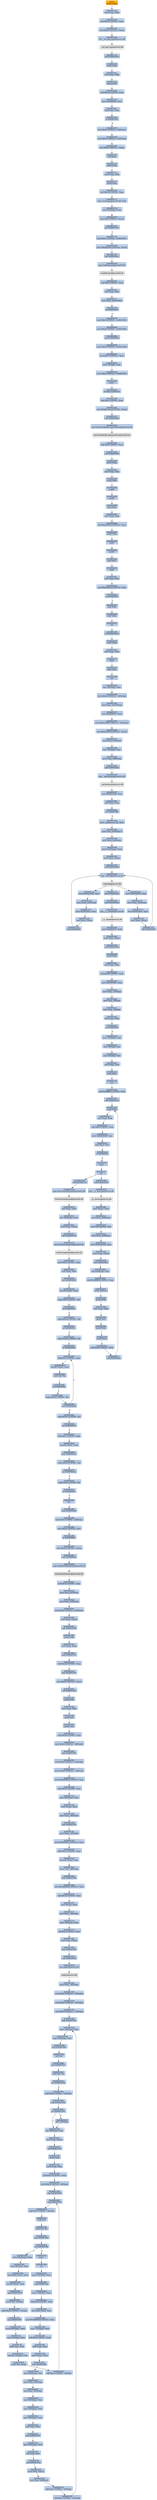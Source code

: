 digraph G {
node[shape=rectangle,style=filled,fillcolor=lightsteelblue,color=lightsteelblue]
bgcolor="transparent"
a0x00401140pushl_ebp[label="start\npushl %ebp",color="lightgrey",fillcolor="orange"];
a0x00401141movl_esp_ebp[label="0x00401141\nmovl %esp, %ebp"];
a0x00401143subl_0x18UINT8_esp[label="0x00401143\nsubl $0x18<UINT8>, %esp"];
a0x00401146movl_0x2UINT32_esp_[label="0x00401146\nmovl $0x2<UINT32>, (%esp)"];
a0x0040114dcall___set_app_type_msvcrt_dll[label="0x0040114d\ncall __set_app_type@msvcrt.dll"];
a__set_app_type_msvcrt_dll[label="__set_app_type@msvcrt.dll",color="lightgrey",fillcolor="lightgrey"];
a0x00401153call_0x00401020[label="0x00401153\ncall 0x00401020"];
a0x00401020pushl_ebp[label="0x00401020\npushl %ebp"];
a0x00401021movl_esp_ebp[label="0x00401021\nmovl %esp, %ebp"];
a0x00401023pushl_ebx[label="0x00401023\npushl %ebx"];
a0x00401024subl_0x34UINT8_esp[label="0x00401024\nsubl $0x34<UINT8>, %esp"];
a0x00401027movl_0x0040f2f0_eax[label="0x00401027\nmovl 0x0040f2f0, %eax"];
a0x0040102ctestl_eax_eax[label="0x0040102c\ntestl %eax, %eax"];
a0x0040102eje_0x0040104c[label="0x0040102e\nje 0x0040104c"];
a0x00401030movl_0x0UINT32_0x8esp_[label="0x00401030\nmovl $0x0<UINT32>, 0x8(%esp)"];
a0x00401038movl_0x2UINT32_0x4esp_[label="0x00401038\nmovl $0x2<UINT32>, 0x4(%esp)"];
a0x00401040movl_0x0UINT32_esp_[label="0x00401040\nmovl $0x0<UINT32>, (%esp)"];
a0x00401047call_eax[label="0x00401047\ncall %eax"];
a0x00402710pushl_ebp[label="0x00402710\npushl %ebp"];
a0x00402711movl_esp_ebp[label="0x00402711\nmovl %esp, %ebp"];
a0x00402713pushl_ebx[label="0x00402713\npushl %ebx"];
a0x00402714subl_0x14UINT8_esp[label="0x00402714\nsubl $0x14<UINT8>, %esp"];
a0x00402717movl__winmajor_msvcrt_dll_edx[label="0x00402717\nmovl _winmajor@msvcrt.dll, %edx"];
a0x0040271dmovl_0xcebp__eax[label="0x0040271d\nmovl 0xc(%ebp), %eax"];
a0x00402720cmpl_0x3UINT8_edx_[label="0x00402720\ncmpl $0x3<UINT8>, (%edx)"];
a0x00402723jbe_0x00402756[label="0x00402723\njbe 0x00402756"];
a0x00402756movl_0x1UINT32_0x0041007c[label="0x00402756\nmovl $0x1<UINT32>, 0x0041007c"];
a0x00402760movl_0x40f2b4UINT32_esp_[label="0x00402760\nmovl $0x40f2b4<UINT32>, (%esp)"];
a0x00402767call_0x004030c8[label="0x00402767\ncall 0x004030c8"];
a0x004030c8jmp_LoadLibraryA_kernel32_dll[label="0x004030c8\njmp LoadLibraryA@kernel32.dll"];
LoadLibraryA_kernel32_dll[label="LoadLibraryA@kernel32.dll",color="lightgrey",fillcolor="lightgrey"];
a0x0040276csubl_0x4UINT8_esp[label="0x0040276c\nsubl $0x4<UINT8>, %esp"];
a0x0040276ftestl_eax_eax[label="0x0040276f\ntestl %eax, %eax"];
a0x00402771movl_eax_0x00410020[label="0x00402771\nmovl %eax, 0x00410020"];
a0x00402776je_0x00402876[label="0x00402776\nje 0x00402876"];
a0x00402876movl_0x0UINT32_0x0041005c[label="0x00402876\nmovl $0x0<UINT32>, 0x0041005c"];
a0x00402880movl_0x0UINT32_0x0041006c[label="0x00402880\nmovl $0x0<UINT32>, 0x0041006c"];
a0x0040288ajmp_0x00402826[label="0x0040288a\njmp 0x00402826"];
a0x00402826movl_0x0UINT32_0x00410020[label="0x00402826\nmovl $0x0<UINT32>, 0x00410020"];
a0x00402830movl_0x1UINT32_eax[label="0x00402830\nmovl $0x1<UINT32>, %eax"];
a0x00402835movl__4ebp__ebx[label="0x00402835\nmovl -4(%ebp), %ebx"];
a0x00402838movl_0x0UINT32_0x00410034[label="0x00402838\nmovl $0x0<UINT32>, 0x00410034"];
a0x00402842leave_[label="0x00402842\nleave "];
a0x00402843ret_0xcUINT16[label="0x00402843\nret $0xc<UINT16>"];
a0x00401049subl_0xcUINT8_esp[label="0x00401049\nsubl $0xc<UINT8>, %esp"];
a0x0040104cmovl_0x401180UINT32_esp_[label="0x0040104c\nmovl $0x401180<UINT32>, (%esp)"];
a0x00401053call_0x004030a0[label="0x00401053\ncall 0x004030a0"];
a0x004030a0jmp_SetUnhandledExceptionFilter_kernel32_dll[label="0x004030a0\njmp SetUnhandledExceptionFilter@kernel32.dll"];
SetUnhandledExceptionFilter_kernel32_dll[label="SetUnhandledExceptionFilter@kernel32.dll",color="lightgrey",fillcolor="lightgrey"];
a0x00401058subl_0x4UINT8_esp[label="0x00401058\nsubl $0x4<UINT8>, %esp"];
a0x0040105bcall_0x00402890[label="0x0040105b\ncall 0x00402890"];
a0x00402890pushl_ebp[label="0x00402890\npushl %ebp"];
a0x00402891movl_esp_ebp[label="0x00402891\nmovl %esp, %ebp"];
a0x00402893pushl_ebx[label="0x00402893\npushl %ebx"];
a0x00402894pushfl_[label="0x00402894\npushfl "];
a0x00402895pushfl_[label="0x00402895\npushfl "];
a0x00402896popl_eax[label="0x00402896\npopl %eax"];
a0x00402897movl_eax_edx[label="0x00402897\nmovl %eax, %edx"];
a0x00402899xorl_0x200000UINT32_eax[label="0x00402899\nxorl $0x200000<UINT32>, %eax"];
a0x0040289epushl_eax[label="0x0040289e\npushl %eax"];
a0x0040289fpopfl_[label="0x0040289f\npopfl "];
a0x004028a0pushfl_[label="0x004028a0\npushfl "];
a0x004028a1popl_eax[label="0x004028a1\npopl %eax"];
a0x004028a2popfl_[label="0x004028a2\npopfl "];
a0x004028a3xorl_edx_eax[label="0x004028a3\nxorl %edx, %eax"];
a0x004028a5testl_0x200000UINT32_eax[label="0x004028a5\ntestl $0x200000<UINT32>, %eax"];
a0x004028aaje_0x00402953[label="0x004028aa\nje 0x00402953"];
a0x00402953popl_ebx[label="0x00402953\npopl %ebx"];
a0x00402954popl_ebp[label="0x00402954\npopl %ebp"];
a0x00402955ret[label="0x00402955\nret"];
a0x00401060call_0x00402e00[label="0x00401060\ncall 0x00402e00"];
a0x00402e00pushl_ebp[label="0x00402e00\npushl %ebp"];
a0x00402e01movl_esp_ebp[label="0x00402e01\nmovl %esp, %ebp"];
a0x00402e03fninit_[label="0x00402e03\nfninit "];
a0x00402e05popl_ebp[label="0x00402e05\npopl %ebp"];
a0x00402e06ret[label="0x00402e06\nret"];
a0x00401065leal__16ebp__eax[label="0x00401065\nleal -16(%ebp), %eax"];
a0x00401068movl_0x0UINT32__16ebp_[label="0x00401068\nmovl $0x0<UINT32>, -16(%ebp)"];
a0x0040106fmovl_eax_0x10esp_[label="0x0040106f\nmovl %eax, 0x10(%esp)"];
a0x00401073movl_0x0040f270_eax[label="0x00401073\nmovl 0x0040f270, %eax"];
a0x00401078movl_0x410004UINT32_0x4esp_[label="0x00401078\nmovl $0x410004<UINT32>, 0x4(%esp)"];
a0x00401080movl_0x410000UINT32_esp_[label="0x00401080\nmovl $0x410000<UINT32>, (%esp)"];
a0x00401087movl_eax_0xcesp_[label="0x00401087\nmovl %eax, 0xc(%esp)"];
a0x0040108bleal__12ebp__eax[label="0x0040108b\nleal -12(%ebp), %eax"];
a0x0040108emovl_eax_0x8esp_[label="0x0040108e\nmovl %eax, 0x8(%esp)"];
a0x00401092call_0x00403020[label="0x00401092\ncall 0x00403020"];
a0x00403020jmp___getmainargs_msvcrt_dll[label="0x00403020\njmp __getmainargs@msvcrt.dll"];
a__getmainargs_msvcrt_dll[label="__getmainargs@msvcrt.dll",color="lightgrey",fillcolor="lightgrey"];
a0x00401097movl_0x00410024_eax[label="0x00401097\nmovl 0x00410024, %eax"];
a0x0040109ctestl_eax_eax[label="0x0040109c\ntestl %eax, %eax"];
a0x0040109ejne_0x004010f0[label="0x0040109e\njne 0x004010f0"];
a0x004010f0movl__iob_msvcrt_dll_ebx[label="0x004010f0\nmovl _iob@msvcrt.dll, %ebx"];
a0x004010f6movl_eax_0x0040f274[label="0x004010f6\nmovl %eax, 0x0040f274"];
a0x004010fbmovl_eax_0x4esp_[label="0x004010fb\nmovl %eax, 0x4(%esp)"];
a0x004010ffmovl_0x10ebx__eax[label="0x004010ff\nmovl 0x10(%ebx), %eax"];
a0x00401102movl_eax_esp_[label="0x00401102\nmovl %eax, (%esp)"];
a0x00401105call_0x00403040[label="0x00401105\ncall 0x00403040"];
a0x00403040jmp__setmode_msvcrt_dll[label="0x00403040\njmp _setmode@msvcrt.dll"];
a_setmode_msvcrt_dll[label="_setmode@msvcrt.dll",color="lightgrey",fillcolor="lightgrey"];
a0x0040110amovl_0x00410024_eax[label="0x0040110a\nmovl 0x00410024, %eax"];
a0x0040110fmovl_eax_0x4esp_[label="0x0040110f\nmovl %eax, 0x4(%esp)"];
a0x00401113movl_0x30ebx__eax[label="0x00401113\nmovl 0x30(%ebx), %eax"];
a0x00401116movl_eax_esp_[label="0x00401116\nmovl %eax, (%esp)"];
a0x00401119call_0x00403040[label="0x00401119\ncall 0x00403040"];
a0x0040111emovl_0x00410024_eax[label="0x0040111e\nmovl 0x00410024, %eax"];
a0x00401123movl_eax_0x4esp_[label="0x00401123\nmovl %eax, 0x4(%esp)"];
a0x00401127movl_0x50ebx__eax[label="0x00401127\nmovl 0x50(%ebx), %eax"];
a0x0040112amovl_eax_esp_[label="0x0040112a\nmovl %eax, (%esp)"];
a0x0040112dcall_0x00403040[label="0x0040112d\ncall 0x00403040"];
a0x00401132jmp_0x004010a0[label="0x00401132\njmp 0x004010a0"];
a0x004010a0call_0x00403028[label="0x004010a0\ncall 0x00403028"];
a0x00403028jmp___p__fmode_msvcrt_dll[label="0x00403028\njmp __p__fmode@msvcrt.dll"];
a__p__fmode_msvcrt_dll[label="__p__fmode@msvcrt.dll",color="lightgrey",fillcolor="lightgrey"];
a0x004010a5movl_0x0040f274_edx[label="0x004010a5\nmovl 0x0040f274, %edx"];
a0x004010abmovl_edx_eax_[label="0x004010ab\nmovl %edx, (%eax)"];
a0x004010adcall_0x00402ab0[label="0x004010ad\ncall 0x00402ab0"];
a0x00402ab0pushl_ebp[label="0x00402ab0\npushl %ebp"];
a0x00402ab1movl_esp_ebp[label="0x00402ab1\nmovl %esp, %ebp"];
a0x00402ab3subl_0x38UINT8_esp[label="0x00402ab3\nsubl $0x38<UINT8>, %esp"];
a0x00402ab6movl_0x0041002c_eax[label="0x00402ab6\nmovl 0x0041002c, %eax"];
a0x00402abbmovl_ebx__12ebp_[label="0x00402abb\nmovl %ebx, -12(%ebp)"];
a0x00402abemovl_esi__8ebp_[label="0x00402abe\nmovl %esi, -8(%ebp)"];
a0x00402ac1movl_edi__4ebp_[label="0x00402ac1\nmovl %edi, -4(%ebp)"];
a0x00402ac4testl_eax_eax[label="0x00402ac4\ntestl %eax, %eax"];
a0x00402ac6je_0x00402ad5[label="0x00402ac6\nje 0x00402ad5"];
a0x00402ac8movl__12ebp__ebx[label="0x00402ac8\nmovl -12(%ebp), %ebx"];
a0x00402acbmovl__8ebp__esi[label="0x00402acb\nmovl -8(%ebp), %esi"];
a0x00402acemovl__4ebp__edi[label="0x00402ace\nmovl -4(%ebp), %edi"];
a0x00402ad1movl_ebp_esp[label="0x00402ad1\nmovl %ebp, %esp"];
a0x00402ad3popl_ebp[label="0x00402ad3\npopl %ebp"];
a0x00402ad4ret[label="0x00402ad4\nret"];
a0x004010b2andl_0xfffffff0UINT8_esp[label="0x004010b2\nandl $0xfffffff0<UINT8>, %esp"];
a0x004010b5call_0x00402ce0[label="0x004010b5\ncall 0x00402ce0"];
a0x00402ce0pushl_ebp[label="0x00402ce0\npushl %ebp"];
a0x00402ce1movl_esp_ebp[label="0x00402ce1\nmovl %esp, %ebp"];
a0x00402ce3subl_0x8UINT8_esp[label="0x00402ce3\nsubl $0x8<UINT8>, %esp"];
a0x00402ce6movl_0x00410030_ecx[label="0x00402ce6\nmovl 0x00410030, %ecx"];
a0x00402cectestl_ecx_ecx[label="0x00402cec\ntestl %ecx, %ecx"];
a0x00402ceeje_0x00402cf2[label="0x00402cee\nje 0x00402cf2"];
a0x00402cf0leave_[label="0x00402cf0\nleave "];
a0x00402cf1ret[label="0x00402cf1\nret"];
a0x004010bacall_0x00403030[label="0x004010ba\ncall 0x00403030"];
a0x00403030jmp___p__environ_msvcrt_dll[label="0x00403030\njmp __p__environ@msvcrt.dll"];
a__p__environ_msvcrt_dll[label="__p__environ@msvcrt.dll",color="lightgrey",fillcolor="lightgrey"];
a0x004010bfmovl_eax__eax[label="0x004010bf\nmovl (%eax), %eax"];
a0x004010c1movl_eax_0x8esp_[label="0x004010c1\nmovl %eax, 0x8(%esp)"];
a0x004010c5movl_0x00410004_eax[label="0x004010c5\nmovl 0x00410004, %eax"];
a0x004010camovl_eax_0x4esp_[label="0x004010ca\nmovl %eax, 0x4(%esp)"];
a0x004010cemovl_0x00410000_eax[label="0x004010ce\nmovl 0x00410000, %eax"];
a0x004010d3movl_eax_esp_[label="0x004010d3\nmovl %eax, (%esp)"];
a0x004010d6call_0x00402d00[label="0x004010d6\ncall 0x00402d00"];
a0x00402d00leal_0x4esp__ecx[label="0x00402d00\nleal 0x4(%esp), %ecx"];
a0x00402d04andl_0xfffffff0UINT8_esp[label="0x00402d04\nandl $0xfffffff0<UINT8>, %esp"];
a0x00402d07pushl__4ecx_[label="0x00402d07\npushl -4(%ecx)"];
a0x00402d0apushl_ebp[label="0x00402d0a\npushl %ebp"];
a0x00402d0bmovl_esp_ebp[label="0x00402d0b\nmovl %esp, %ebp"];
a0x00402d0dpushl_esi[label="0x00402d0d\npushl %esi"];
a0x00402d0epushl_ebx[label="0x00402d0e\npushl %ebx"];
a0x00402d0fpushl_ecx[label="0x00402d0f\npushl %ecx"];
a0x00402d10subl_0x6cUINT8_esp[label="0x00402d10\nsubl $0x6c<UINT8>, %esp"];
a0x00402d13call_0x00402ce0[label="0x00402d13\ncall 0x00402ce0"];
a0x00402d18call_0x00403110[label="0x00402d18\ncall 0x00403110"];
a0x00403110jmp_GetCommandLineA_kernel32_dll[label="0x00403110\njmp GetCommandLineA@kernel32.dll"];
GetCommandLineA_kernel32_dll[label="GetCommandLineA@kernel32.dll",color="lightgrey",fillcolor="lightgrey"];
a0x00402d1dmovl_eax_ebx[label="0x00402d1d\nmovl %eax, %ebx"];
a0x00402d1fleal__92ebp__eax[label="0x00402d1f\nleal -92(%ebp), %eax"];
a0x00402d22movl_eax_esp_[label="0x00402d22\nmovl %eax, (%esp)"];
a0x00402d25call_0x00403118[label="0x00402d25\ncall 0x00403118"];
a0x00403118jmp_GetStartupInfoA_kernel32_dll[label="0x00403118\njmp GetStartupInfoA@kernel32.dll"];
GetStartupInfoA_kernel32_dll[label="GetStartupInfoA@kernel32.dll",color="lightgrey",fillcolor="lightgrey"];
a0x00402d2asubl_0x4UINT8_esp[label="0x00402d2a\nsubl $0x4<UINT8>, %esp"];
a0x00402d2dtestl_ebx_ebx[label="0x00402d2d\ntestl %ebx, %ebx"];
a0x00402d2fjne_0x00402d36[label="0x00402d2f\njne 0x00402d36"];
a0x00402d36movzbl_ebx__edx[label="0x00402d36\nmovzbl (%ebx), %edx"];
a0x00402d39cmpb_0x9UINT8_dl[label="0x00402d39\ncmpb $0x9<UINT8>, %dl"];
a0x00402d3cje_0x00402d33[label="0x00402d3c\nje 0x00402d33"];
a0x00402d3ecmpb_0x20UINT8_dl[label="0x00402d3e\ncmpb $0x20<UINT8>, %dl"];
a0x00402d41je_0x00402d33[label="0x00402d41\nje 0x00402d33"];
a0x00402d43cmpb_0x22UINT8_dl[label="0x00402d43\ncmpb $0x22<UINT8>, %dl"];
a0x00402d46je_0x00402dd0[label="0x00402d46\nje 0x00402dd0"];
a0x00402dd0addl_0x1UINT8_ebx[label="0x00402dd0\naddl $0x1<UINT8>, %ebx"];
a0x00402dd3movzbl_ebx__eax[label="0x00402dd3\nmovzbl (%ebx), %eax"];
a0x00402dd6testb_al_al[label="0x00402dd6\ntestb %al, %al"];
a0x00402dd8je_0x00402dde[label="0x00402dd8\nje 0x00402dde"];
a0x00402ddacmpb_0x22UINT8_al[label="0x00402dda\ncmpb $0x22<UINT8>, %al"];
a0x00402ddcjne_0x00402dd0[label="0x00402ddc\njne 0x00402dd0"];
a0x00402ddecmpb_0x22UINT8_al[label="0x00402dde\ncmpb $0x22<UINT8>, %al"];
a0x00402de0jne_0x00402d74[label="0x00402de0\njne 0x00402d74"];
a0x00402de2addl_0x1UINT8_ebx[label="0x00402de2\naddl $0x1<UINT8>, %ebx"];
a0x00402de5movzbl_ebx__eax[label="0x00402de5\nmovzbl (%ebx), %eax"];
a0x00402de8jmp_0x00402d74[label="0x00402de8\njmp 0x00402d74"];
a0x00402d74cmpb_0x20UINT8_al[label="0x00402d74\ncmpb $0x20<UINT8>, %al"];
a0x00402d76jne_0x00402dea[label="0x00402d76\njne 0x00402dea"];
a0x00402deacmpb_0x9UINT8_al[label="0x00402dea\ncmpb $0x9<UINT8>, %al"];
a0x00402decje_0x00402d78[label="0x00402dec\nje 0x00402d78"];
a0x00402deenop_[label="0x00402dee\nnop "];
a0x00402df0jmp_0x00402d86[label="0x00402df0\njmp 0x00402d86"];
a0x00402d86testb_0x1UINT8__48ebp_[label="0x00402d86\ntestb $0x1<UINT8>, -48(%ebp)"];
a0x00402d8amovl_0xaUINT32_esi[label="0x00402d8a\nmovl $0xa<UINT32>, %esi"];
a0x00402d8fje_0x00402d95[label="0x00402d8f\nje 0x00402d95"];
a0x00402d95movl_0x0UINT32_esp_[label="0x00402d95\nmovl $0x0<UINT32>, (%esp)"];
a0x00402d9ccall_0x004030b0[label="0x00402d9c\ncall 0x004030b0"];
a0x004030b0jmp_GetModuleHandleA_kernel32_dll[label="0x004030b0\njmp GetModuleHandleA@kernel32.dll"];
GetModuleHandleA_kernel32_dll[label="GetModuleHandleA@kernel32.dll",color="lightgrey",fillcolor="lightgrey"];
a0x00402da1subl_0x4UINT8_esp[label="0x00402da1\nsubl $0x4<UINT8>, %esp"];
a0x00402da4movl_esi_0xcesp_[label="0x00402da4\nmovl %esi, 0xc(%esp)"];
a0x00402da8movl_ebx_0x8esp_[label="0x00402da8\nmovl %ebx, 0x8(%esp)"];
a0x00402dacmovl_0x0UINT32_0x4esp_[label="0x00402dac\nmovl $0x0<UINT32>, 0x4(%esp)"];
a0x00402db4movl_eax_esp_[label="0x00402db4\nmovl %eax, (%esp)"];
a0x00402db7call_0x004015b6[label="0x00402db7\ncall 0x004015b6"];
a0x004015b6pushl_ebp[label="0x004015b6\npushl %ebp"];
a0x004015b7movl_esp_ebp[label="0x004015b7\nmovl %esp, %ebp"];
a0x004015b9jmp_0x004015c0[label="0x004015b9\njmp 0x004015c0"];
a0x004015c0subl_0x28UINT8_esp[label="0x004015c0\nsubl $0x28<UINT8>, %esp"];
a0x004015c3jmp_0x0040163a[label="0x004015c3\njmp 0x0040163a"];
a0x0040163amovl_0x0UINT32_esp_[label="0x0040163a\nmovl $0x0<UINT32>, (%esp)"];
a0x00401641call_0x004014bc[label="0x00401641\ncall 0x004014bc"];
a0x004014bcpushl_ebp[label="0x004014bc\npushl %ebp"];
a0x004014bdmovl_esp_ebp[label="0x004014bd\nmovl %esp, %ebp"];
a0x004014bfpushl_esi[label="0x004014bf\npushl %esi"];
a0x004014c0pushl_ebx[label="0x004014c0\npushl %ebx"];
a0x004014c1subl_0x50UINT8_esp[label="0x004014c1\nsubl $0x50<UINT8>, %esp"];
a0x004014c4movl_0x0UINT32__48ebp_[label="0x004014c4\nmovl $0x0<UINT32>, -48(%ebp)"];
a0x004014cbjmp_0x0040150e[label="0x004014cb\njmp 0x0040150e"];
a0x0040150emovl_0x0UINT32__44ebp_[label="0x0040150e\nmovl $0x0<UINT32>, -44(%ebp)"];
a0x00401515movw_0x0UINT16__38ebp_[label="0x00401515\nmovw $0x0<UINT16>, -38(%ebp)"];
a0x0040151bmovl_0x404060UINT32_eax[label="0x0040151b\nmovl $0x404060<UINT32>, %eax"];
a0x00401520addl_0x10UINT8_eax[label="0x00401520\naddl $0x10<UINT8>, %eax"];
a0x00401523movl_0x4eax__edx[label="0x00401523\nmovl 0x4(%eax), %edx"];
a0x00401526movl_eax__eax[label="0x00401526\nmovl (%eax), %eax"];
a0x00401528movl_eax__48ebp_[label="0x00401528\nmovl %eax, -48(%ebp)"];
a0x0040152bjmp_0x0040159c[label="0x0040152b\njmp 0x0040159c"];
a0x0040159cmovl_edx__44ebp_[label="0x0040159c\nmovl %edx, -44(%ebp)"];
a0x0040159fmovl_0x404060UINT32_eax[label="0x0040159f\nmovl $0x404060<UINT32>, %eax"];
a0x004015a4addl_0x1eUINT8_eax[label="0x004015a4\naddl $0x1e<UINT8>, %eax"];
a0x004015a7movzwl_eax__eax[label="0x004015a7\nmovzwl (%eax), %eax"];
a0x004015aamovw_ax__38ebp_[label="0x004015aa\nmovw %ax, -38(%ebp)"];
a0x004015aejmp_0x0040156d[label="0x004015ae\njmp 0x0040156d"];
a0x0040156dmovl_0x404060UINT32_eax[label="0x0040156d\nmovl $0x404060<UINT32>, %eax"];
a0x00401572addl_0x18UINT8_eax[label="0x00401572\naddl $0x18<UINT8>, %eax"];
a0x00401575movl_eax__eax[label="0x00401575\nmovl (%eax), %eax"];
a0x00401577movl_eax__36ebp_[label="0x00401577\nmovl %eax, -36(%ebp)"];
a0x0040157amovl__36ebp__eax[label="0x0040157a\nmovl -36(%ebp), %eax"];
a0x0040157dshll_0x3UINT8_eax[label="0x0040157d\nshll $0x3<UINT8>, %eax"];
a0x00401580movl_eax_esp_[label="0x00401580\nmovl %eax, (%esp)"];
a0x00401583jmp_0x00401545[label="0x00401583\njmp 0x00401545"];
a0x00401545call_0x00403050[label="0x00401545\ncall 0x00403050"];
a0x00403050jmp_malloc_msvcrt_dll[label="0x00403050\njmp malloc@msvcrt.dll"];
malloc_msvcrt_dll[label="malloc@msvcrt.dll",color="lightgrey",fillcolor="lightgrey"];
a0x0040154amovl_eax__32ebp_[label="0x0040154a\nmovl %eax, -32(%ebp)"];
a0x0040154dmovl_0x0UINT32__28ebp_[label="0x0040154d\nmovl $0x0<UINT32>, -28(%ebp)"];
a0x00401554movl_0x0UINT32__16ebp_[label="0x00401554\nmovl $0x0<UINT32>, -16(%ebp)"];
a0x0040155bmovl_0x0UINT32__12ebp_[label="0x0040155b\nmovl $0x0<UINT32>, -12(%ebp)"];
a0x00401562jmp_0x0040153a[label="0x00401562\njmp 0x0040153a"];
a0x0040153amovl__16ebp__eax[label="0x0040153a\nmovl -16(%ebp), %eax"];
a0x0040153dcmpl__36ebp__eax[label="0x0040153d\ncmpl -36(%ebp), %eax"];
a0x00401540jmp_0x00401663[label="0x00401540\njmp 0x00401663"];
a0x00401663setl_al[label="0x00401663\nsetl %al"];
a0x00401666jmp_0x004014a1[label="0x00401666\njmp 0x004014a1"];
a0x004014a1testb_al_al[label="0x004014a1\ntestb %al, %al"];
a0x004014a3jne_0x00401564[label="0x004014a3\njne 0x00401564"];
a0x00401564cmpl_0x2UINT8__12ebp_[label="0x00401564\ncmpl $0x2<UINT8>, -12(%ebp)"];
a0x00401568jmp_0x0040164b[label="0x00401568\njmp 0x0040164b"];
a0x0040164bjne_0x00401650[label="0x0040164b\njne 0x00401650"];
a0x00401650leal__48ebp__eax[label="0x00401650\nleal -48(%ebp), %eax"];
a0x00401653movl_eax_esp_[label="0x00401653\nmovl %eax, (%esp)"];
a0x00401656call_0x00401340[label="0x00401656\ncall 0x00401340"];
a0x00401340pushl_ebp[label="0x00401340\npushl %ebp"];
a0x00401341movl_esp_ebp[label="0x00401341\nmovl %esp, %ebp"];
a0x00401343subl_0x10UINT8_esp[label="0x00401343\nsubl $0x10<UINT8>, %esp"];
a0x00401346movl_0x0UINT32__8ebp_[label="0x00401346\nmovl $0x0<UINT32>, -8(%ebp)"];
a0x0040134djmp_0x0040160b[label="0x0040134d\njmp 0x0040160b"];
a0x0040160bjmp_0x004015eb[label="0x0040160b\njmp 0x004015eb"];
a0x004015ebcmpl_0x7UINT8__8ebp_[label="0x004015eb\ncmpl $0x7<UINT8>, -8(%ebp)"];
a0x004015efsetle_al[label="0x004015ef\nsetle %al"];
a0x004015f2testb_al_al[label="0x004015f2\ntestb %al, %al"];
a0x004015f4jmp_0x004014b4[label="0x004015f4\njmp 0x004014b4"];
a0x004014b4jne_0x0040158e[label="0x004014b4\njne 0x0040158e"];
a0x0040158emovl_0x8ebp__edx[label="0x0040158e\nmovl 0x8(%ebp), %edx"];
a0x00401591movl__8ebp__eax[label="0x00401591\nmovl -8(%ebp), %eax"];
a0x00401594leal_edxeax__eax[label="0x00401594\nleal (%edx,%eax), %eax"];
a0x00401597movzbl_eax__eax[label="0x00401597\nmovzbl (%eax), %eax"];
a0x0040159ajmp_0x00401585[label="0x0040159a\njmp 0x00401585"];
a0x00401585movb_al__1ebp_[label="0x00401585\nmovb %al, -1(%ebp)"];
a0x00401588addb_0x4UINT8__1ebp_[label="0x00401588\naddb $0x4<UINT8>, -1(%ebp)"];
a0x0040158cjmp_0x004015f9[label="0x0040158c\njmp 0x004015f9"];
a0x004015f9movl_0x8ebp__edx[label="0x004015f9\nmovl 0x8(%ebp), %edx"];
a0x004015fcmovl__8ebp__eax[label="0x004015fc\nmovl -8(%ebp), %eax"];
a0x004015ffaddl_eax_edx[label="0x004015ff\naddl %eax, %edx"];
a0x00401601movzbl__1ebp__eax[label="0x00401601\nmovzbl -1(%ebp), %eax"];
a0x00401605movb_al_edx_[label="0x00401605\nmovb %al, (%edx)"];
a0x00401607addl_0x1UINT8__8ebp_[label="0x00401607\naddl $0x1<UINT8>, -8(%ebp)"];
a0x004014baleave_[label="0x004014ba\nleave "];
a0x004014bbret[label="0x004014bb\nret"];
a0x0040165bmovl__32ebp__eax[label="0x0040165b\nmovl -32(%ebp), %eax"];
a0x0040165ejmp_0x004014ea[label="0x0040165e\njmp 0x004014ea"];
a0x004014eamovl__16ebp__edx[label="0x004014ea\nmovl -16(%ebp), %edx"];
a0x004014edshll_0x3UINT8_edx[label="0x004014ed\nshll $0x3<UINT8>, %edx"];
a0x004014f0leal_eaxedx__ecx[label="0x004014f0\nleal (%eax,%edx), %ecx"];
a0x004014f3movl_0x404060UINT32_eax[label="0x004014f3\nmovl $0x404060<UINT32>, %eax"];
a0x004014f8movl__12ebp__edx[label="0x004014f8\nmovl -12(%ebp), %edx"];
a0x004014fbshll_0x3UINT8_edx[label="0x004014fb\nshll $0x3<UINT8>, %edx"];
a0x004014feaddl_edx_eax[label="0x004014fe\naddl %edx, %eax"];
a0x00401500movl_eax__ebx[label="0x00401500\nmovl (%eax), %ebx"];
a0x00401502jmp_0x0040160d[label="0x00401502\njmp 0x0040160d"];
a0x0040160dmovl_0x4eax__esi[label="0x0040160d\nmovl 0x4(%eax), %esi"];
a0x00401610movl_ebx__64ebp_[label="0x00401610\nmovl %ebx, -64(%ebp)"];
a0x00401613movl_esi__60ebp_[label="0x00401613\nmovl %esi, -60(%ebp)"];
a0x00401616movl__48ebp__eax[label="0x00401616\nmovl -48(%ebp), %eax"];
a0x00401619movl__44ebp__edx[label="0x00401619\nmovl -44(%ebp), %edx"];
a0x0040161cmovl__64ebp__ebx[label="0x0040161c\nmovl -64(%ebp), %ebx"];
a0x0040161fxorl_eax_ebx[label="0x0040161f\nxorl %eax, %ebx"];
a0x00401621jmp_0x00401507[label="0x00401621\njmp 0x00401507"];
a0x00401507movl__60ebp__esi[label="0x00401507\nmovl -60(%ebp), %esi"];
a0x0040150axorl_edx_esi[label="0x0040150a\nxorl %edx, %esi"];
a0x0040150cjmp_0x0040152d[label="0x0040150c\njmp 0x0040152d"];
a0x0040152dmovl_ebx_ecx_[label="0x0040152d\nmovl %ebx, (%ecx)"];
a0x0040152fmovl_esi_0x4ecx_[label="0x0040152f\nmovl %esi, 0x4(%ecx)"];
a0x00401532addl_0x1UINT8__16ebp_[label="0x00401532\naddl $0x1<UINT8>, -16(%ebp)"];
a0x00401536addl_0x1UINT8__12ebp_[label="0x00401536\naddl $0x1<UINT8>, -12(%ebp)"];
a0x0040164dshll__12ebp_[label="0x0040164d\nshll -12(%ebp)"];
a0x00401140pushl_ebp -> a0x00401141movl_esp_ebp [color="#000000"];
a0x00401141movl_esp_ebp -> a0x00401143subl_0x18UINT8_esp [color="#000000"];
a0x00401143subl_0x18UINT8_esp -> a0x00401146movl_0x2UINT32_esp_ [color="#000000"];
a0x00401146movl_0x2UINT32_esp_ -> a0x0040114dcall___set_app_type_msvcrt_dll [color="#000000"];
a0x0040114dcall___set_app_type_msvcrt_dll -> a__set_app_type_msvcrt_dll [color="#000000"];
a__set_app_type_msvcrt_dll -> a0x00401153call_0x00401020 [color="#000000"];
a0x00401153call_0x00401020 -> a0x00401020pushl_ebp [color="#000000"];
a0x00401020pushl_ebp -> a0x00401021movl_esp_ebp [color="#000000"];
a0x00401021movl_esp_ebp -> a0x00401023pushl_ebx [color="#000000"];
a0x00401023pushl_ebx -> a0x00401024subl_0x34UINT8_esp [color="#000000"];
a0x00401024subl_0x34UINT8_esp -> a0x00401027movl_0x0040f2f0_eax [color="#000000"];
a0x00401027movl_0x0040f2f0_eax -> a0x0040102ctestl_eax_eax [color="#000000"];
a0x0040102ctestl_eax_eax -> a0x0040102eje_0x0040104c [color="#000000"];
a0x0040102eje_0x0040104c -> a0x00401030movl_0x0UINT32_0x8esp_ [color="#000000",label="F"];
a0x00401030movl_0x0UINT32_0x8esp_ -> a0x00401038movl_0x2UINT32_0x4esp_ [color="#000000"];
a0x00401038movl_0x2UINT32_0x4esp_ -> a0x00401040movl_0x0UINT32_esp_ [color="#000000"];
a0x00401040movl_0x0UINT32_esp_ -> a0x00401047call_eax [color="#000000"];
a0x00401047call_eax -> a0x00402710pushl_ebp [color="#000000"];
a0x00402710pushl_ebp -> a0x00402711movl_esp_ebp [color="#000000"];
a0x00402711movl_esp_ebp -> a0x00402713pushl_ebx [color="#000000"];
a0x00402713pushl_ebx -> a0x00402714subl_0x14UINT8_esp [color="#000000"];
a0x00402714subl_0x14UINT8_esp -> a0x00402717movl__winmajor_msvcrt_dll_edx [color="#000000"];
a0x00402717movl__winmajor_msvcrt_dll_edx -> a0x0040271dmovl_0xcebp__eax [color="#000000"];
a0x0040271dmovl_0xcebp__eax -> a0x00402720cmpl_0x3UINT8_edx_ [color="#000000"];
a0x00402720cmpl_0x3UINT8_edx_ -> a0x00402723jbe_0x00402756 [color="#000000"];
a0x00402723jbe_0x00402756 -> a0x00402756movl_0x1UINT32_0x0041007c [color="#000000",label="T"];
a0x00402756movl_0x1UINT32_0x0041007c -> a0x00402760movl_0x40f2b4UINT32_esp_ [color="#000000"];
a0x00402760movl_0x40f2b4UINT32_esp_ -> a0x00402767call_0x004030c8 [color="#000000"];
a0x00402767call_0x004030c8 -> a0x004030c8jmp_LoadLibraryA_kernel32_dll [color="#000000"];
a0x004030c8jmp_LoadLibraryA_kernel32_dll -> LoadLibraryA_kernel32_dll [color="#000000"];
LoadLibraryA_kernel32_dll -> a0x0040276csubl_0x4UINT8_esp [color="#000000"];
a0x0040276csubl_0x4UINT8_esp -> a0x0040276ftestl_eax_eax [color="#000000"];
a0x0040276ftestl_eax_eax -> a0x00402771movl_eax_0x00410020 [color="#000000"];
a0x00402771movl_eax_0x00410020 -> a0x00402776je_0x00402876 [color="#000000"];
a0x00402776je_0x00402876 -> a0x00402876movl_0x0UINT32_0x0041005c [color="#000000",label="T"];
a0x00402876movl_0x0UINT32_0x0041005c -> a0x00402880movl_0x0UINT32_0x0041006c [color="#000000"];
a0x00402880movl_0x0UINT32_0x0041006c -> a0x0040288ajmp_0x00402826 [color="#000000"];
a0x0040288ajmp_0x00402826 -> a0x00402826movl_0x0UINT32_0x00410020 [color="#000000"];
a0x00402826movl_0x0UINT32_0x00410020 -> a0x00402830movl_0x1UINT32_eax [color="#000000"];
a0x00402830movl_0x1UINT32_eax -> a0x00402835movl__4ebp__ebx [color="#000000"];
a0x00402835movl__4ebp__ebx -> a0x00402838movl_0x0UINT32_0x00410034 [color="#000000"];
a0x00402838movl_0x0UINT32_0x00410034 -> a0x00402842leave_ [color="#000000"];
a0x00402842leave_ -> a0x00402843ret_0xcUINT16 [color="#000000"];
a0x00402843ret_0xcUINT16 -> a0x00401049subl_0xcUINT8_esp [color="#000000"];
a0x00401049subl_0xcUINT8_esp -> a0x0040104cmovl_0x401180UINT32_esp_ [color="#000000"];
a0x0040104cmovl_0x401180UINT32_esp_ -> a0x00401053call_0x004030a0 [color="#000000"];
a0x00401053call_0x004030a0 -> a0x004030a0jmp_SetUnhandledExceptionFilter_kernel32_dll [color="#000000"];
a0x004030a0jmp_SetUnhandledExceptionFilter_kernel32_dll -> SetUnhandledExceptionFilter_kernel32_dll [color="#000000"];
SetUnhandledExceptionFilter_kernel32_dll -> a0x00401058subl_0x4UINT8_esp [color="#000000"];
a0x00401058subl_0x4UINT8_esp -> a0x0040105bcall_0x00402890 [color="#000000"];
a0x0040105bcall_0x00402890 -> a0x00402890pushl_ebp [color="#000000"];
a0x00402890pushl_ebp -> a0x00402891movl_esp_ebp [color="#000000"];
a0x00402891movl_esp_ebp -> a0x00402893pushl_ebx [color="#000000"];
a0x00402893pushl_ebx -> a0x00402894pushfl_ [color="#000000"];
a0x00402894pushfl_ -> a0x00402895pushfl_ [color="#000000"];
a0x00402895pushfl_ -> a0x00402896popl_eax [color="#000000"];
a0x00402896popl_eax -> a0x00402897movl_eax_edx [color="#000000"];
a0x00402897movl_eax_edx -> a0x00402899xorl_0x200000UINT32_eax [color="#000000"];
a0x00402899xorl_0x200000UINT32_eax -> a0x0040289epushl_eax [color="#000000"];
a0x0040289epushl_eax -> a0x0040289fpopfl_ [color="#000000"];
a0x0040289fpopfl_ -> a0x004028a0pushfl_ [color="#000000"];
a0x004028a0pushfl_ -> a0x004028a1popl_eax [color="#000000"];
a0x004028a1popl_eax -> a0x004028a2popfl_ [color="#000000"];
a0x004028a2popfl_ -> a0x004028a3xorl_edx_eax [color="#000000"];
a0x004028a3xorl_edx_eax -> a0x004028a5testl_0x200000UINT32_eax [color="#000000"];
a0x004028a5testl_0x200000UINT32_eax -> a0x004028aaje_0x00402953 [color="#000000"];
a0x004028aaje_0x00402953 -> a0x00402953popl_ebx [color="#000000",label="T"];
a0x00402953popl_ebx -> a0x00402954popl_ebp [color="#000000"];
a0x00402954popl_ebp -> a0x00402955ret [color="#000000"];
a0x00402955ret -> a0x00401060call_0x00402e00 [color="#000000"];
a0x00401060call_0x00402e00 -> a0x00402e00pushl_ebp [color="#000000"];
a0x00402e00pushl_ebp -> a0x00402e01movl_esp_ebp [color="#000000"];
a0x00402e01movl_esp_ebp -> a0x00402e03fninit_ [color="#000000"];
a0x00402e03fninit_ -> a0x00402e05popl_ebp [color="#000000"];
a0x00402e05popl_ebp -> a0x00402e06ret [color="#000000"];
a0x00402e06ret -> a0x00401065leal__16ebp__eax [color="#000000"];
a0x00401065leal__16ebp__eax -> a0x00401068movl_0x0UINT32__16ebp_ [color="#000000"];
a0x00401068movl_0x0UINT32__16ebp_ -> a0x0040106fmovl_eax_0x10esp_ [color="#000000"];
a0x0040106fmovl_eax_0x10esp_ -> a0x00401073movl_0x0040f270_eax [color="#000000"];
a0x00401073movl_0x0040f270_eax -> a0x00401078movl_0x410004UINT32_0x4esp_ [color="#000000"];
a0x00401078movl_0x410004UINT32_0x4esp_ -> a0x00401080movl_0x410000UINT32_esp_ [color="#000000"];
a0x00401080movl_0x410000UINT32_esp_ -> a0x00401087movl_eax_0xcesp_ [color="#000000"];
a0x00401087movl_eax_0xcesp_ -> a0x0040108bleal__12ebp__eax [color="#000000"];
a0x0040108bleal__12ebp__eax -> a0x0040108emovl_eax_0x8esp_ [color="#000000"];
a0x0040108emovl_eax_0x8esp_ -> a0x00401092call_0x00403020 [color="#000000"];
a0x00401092call_0x00403020 -> a0x00403020jmp___getmainargs_msvcrt_dll [color="#000000"];
a0x00403020jmp___getmainargs_msvcrt_dll -> a__getmainargs_msvcrt_dll [color="#000000"];
a__getmainargs_msvcrt_dll -> a0x00401097movl_0x00410024_eax [color="#000000"];
a0x00401097movl_0x00410024_eax -> a0x0040109ctestl_eax_eax [color="#000000"];
a0x0040109ctestl_eax_eax -> a0x0040109ejne_0x004010f0 [color="#000000"];
a0x0040109ejne_0x004010f0 -> a0x004010f0movl__iob_msvcrt_dll_ebx [color="#000000",label="T"];
a0x004010f0movl__iob_msvcrt_dll_ebx -> a0x004010f6movl_eax_0x0040f274 [color="#000000"];
a0x004010f6movl_eax_0x0040f274 -> a0x004010fbmovl_eax_0x4esp_ [color="#000000"];
a0x004010fbmovl_eax_0x4esp_ -> a0x004010ffmovl_0x10ebx__eax [color="#000000"];
a0x004010ffmovl_0x10ebx__eax -> a0x00401102movl_eax_esp_ [color="#000000"];
a0x00401102movl_eax_esp_ -> a0x00401105call_0x00403040 [color="#000000"];
a0x00401105call_0x00403040 -> a0x00403040jmp__setmode_msvcrt_dll [color="#000000"];
a0x00403040jmp__setmode_msvcrt_dll -> a_setmode_msvcrt_dll [color="#000000"];
a_setmode_msvcrt_dll -> a0x0040110amovl_0x00410024_eax [color="#000000"];
a0x0040110amovl_0x00410024_eax -> a0x0040110fmovl_eax_0x4esp_ [color="#000000"];
a0x0040110fmovl_eax_0x4esp_ -> a0x00401113movl_0x30ebx__eax [color="#000000"];
a0x00401113movl_0x30ebx__eax -> a0x00401116movl_eax_esp_ [color="#000000"];
a0x00401116movl_eax_esp_ -> a0x00401119call_0x00403040 [color="#000000"];
a0x00401119call_0x00403040 -> a0x00403040jmp__setmode_msvcrt_dll [color="#000000"];
a_setmode_msvcrt_dll -> a0x0040111emovl_0x00410024_eax [color="#000000"];
a0x0040111emovl_0x00410024_eax -> a0x00401123movl_eax_0x4esp_ [color="#000000"];
a0x00401123movl_eax_0x4esp_ -> a0x00401127movl_0x50ebx__eax [color="#000000"];
a0x00401127movl_0x50ebx__eax -> a0x0040112amovl_eax_esp_ [color="#000000"];
a0x0040112amovl_eax_esp_ -> a0x0040112dcall_0x00403040 [color="#000000"];
a0x0040112dcall_0x00403040 -> a0x00403040jmp__setmode_msvcrt_dll [color="#000000"];
a_setmode_msvcrt_dll -> a0x00401132jmp_0x004010a0 [color="#000000"];
a0x00401132jmp_0x004010a0 -> a0x004010a0call_0x00403028 [color="#000000"];
a0x004010a0call_0x00403028 -> a0x00403028jmp___p__fmode_msvcrt_dll [color="#000000"];
a0x00403028jmp___p__fmode_msvcrt_dll -> a__p__fmode_msvcrt_dll [color="#000000"];
a__p__fmode_msvcrt_dll -> a0x004010a5movl_0x0040f274_edx [color="#000000"];
a0x004010a5movl_0x0040f274_edx -> a0x004010abmovl_edx_eax_ [color="#000000"];
a0x004010abmovl_edx_eax_ -> a0x004010adcall_0x00402ab0 [color="#000000"];
a0x004010adcall_0x00402ab0 -> a0x00402ab0pushl_ebp [color="#000000"];
a0x00402ab0pushl_ebp -> a0x00402ab1movl_esp_ebp [color="#000000"];
a0x00402ab1movl_esp_ebp -> a0x00402ab3subl_0x38UINT8_esp [color="#000000"];
a0x00402ab3subl_0x38UINT8_esp -> a0x00402ab6movl_0x0041002c_eax [color="#000000"];
a0x00402ab6movl_0x0041002c_eax -> a0x00402abbmovl_ebx__12ebp_ [color="#000000"];
a0x00402abbmovl_ebx__12ebp_ -> a0x00402abemovl_esi__8ebp_ [color="#000000"];
a0x00402abemovl_esi__8ebp_ -> a0x00402ac1movl_edi__4ebp_ [color="#000000"];
a0x00402ac1movl_edi__4ebp_ -> a0x00402ac4testl_eax_eax [color="#000000"];
a0x00402ac4testl_eax_eax -> a0x00402ac6je_0x00402ad5 [color="#000000"];
a0x00402ac6je_0x00402ad5 -> a0x00402ac8movl__12ebp__ebx [color="#000000",label="F"];
a0x00402ac8movl__12ebp__ebx -> a0x00402acbmovl__8ebp__esi [color="#000000"];
a0x00402acbmovl__8ebp__esi -> a0x00402acemovl__4ebp__edi [color="#000000"];
a0x00402acemovl__4ebp__edi -> a0x00402ad1movl_ebp_esp [color="#000000"];
a0x00402ad1movl_ebp_esp -> a0x00402ad3popl_ebp [color="#000000"];
a0x00402ad3popl_ebp -> a0x00402ad4ret [color="#000000"];
a0x00402ad4ret -> a0x004010b2andl_0xfffffff0UINT8_esp [color="#000000"];
a0x004010b2andl_0xfffffff0UINT8_esp -> a0x004010b5call_0x00402ce0 [color="#000000"];
a0x004010b5call_0x00402ce0 -> a0x00402ce0pushl_ebp [color="#000000"];
a0x00402ce0pushl_ebp -> a0x00402ce1movl_esp_ebp [color="#000000"];
a0x00402ce1movl_esp_ebp -> a0x00402ce3subl_0x8UINT8_esp [color="#000000"];
a0x00402ce3subl_0x8UINT8_esp -> a0x00402ce6movl_0x00410030_ecx [color="#000000"];
a0x00402ce6movl_0x00410030_ecx -> a0x00402cectestl_ecx_ecx [color="#000000"];
a0x00402cectestl_ecx_ecx -> a0x00402ceeje_0x00402cf2 [color="#000000"];
a0x00402ceeje_0x00402cf2 -> a0x00402cf0leave_ [color="#000000",label="F"];
a0x00402cf0leave_ -> a0x00402cf1ret [color="#000000"];
a0x00402cf1ret -> a0x004010bacall_0x00403030 [color="#000000"];
a0x004010bacall_0x00403030 -> a0x00403030jmp___p__environ_msvcrt_dll [color="#000000"];
a0x00403030jmp___p__environ_msvcrt_dll -> a__p__environ_msvcrt_dll [color="#000000"];
a__p__environ_msvcrt_dll -> a0x004010bfmovl_eax__eax [color="#000000"];
a0x004010bfmovl_eax__eax -> a0x004010c1movl_eax_0x8esp_ [color="#000000"];
a0x004010c1movl_eax_0x8esp_ -> a0x004010c5movl_0x00410004_eax [color="#000000"];
a0x004010c5movl_0x00410004_eax -> a0x004010camovl_eax_0x4esp_ [color="#000000"];
a0x004010camovl_eax_0x4esp_ -> a0x004010cemovl_0x00410000_eax [color="#000000"];
a0x004010cemovl_0x00410000_eax -> a0x004010d3movl_eax_esp_ [color="#000000"];
a0x004010d3movl_eax_esp_ -> a0x004010d6call_0x00402d00 [color="#000000"];
a0x004010d6call_0x00402d00 -> a0x00402d00leal_0x4esp__ecx [color="#000000"];
a0x00402d00leal_0x4esp__ecx -> a0x00402d04andl_0xfffffff0UINT8_esp [color="#000000"];
a0x00402d04andl_0xfffffff0UINT8_esp -> a0x00402d07pushl__4ecx_ [color="#000000"];
a0x00402d07pushl__4ecx_ -> a0x00402d0apushl_ebp [color="#000000"];
a0x00402d0apushl_ebp -> a0x00402d0bmovl_esp_ebp [color="#000000"];
a0x00402d0bmovl_esp_ebp -> a0x00402d0dpushl_esi [color="#000000"];
a0x00402d0dpushl_esi -> a0x00402d0epushl_ebx [color="#000000"];
a0x00402d0epushl_ebx -> a0x00402d0fpushl_ecx [color="#000000"];
a0x00402d0fpushl_ecx -> a0x00402d10subl_0x6cUINT8_esp [color="#000000"];
a0x00402d10subl_0x6cUINT8_esp -> a0x00402d13call_0x00402ce0 [color="#000000"];
a0x00402d13call_0x00402ce0 -> a0x00402ce0pushl_ebp [color="#000000"];
a0x00402cf1ret -> a0x00402d18call_0x00403110 [color="#000000"];
a0x00402d18call_0x00403110 -> a0x00403110jmp_GetCommandLineA_kernel32_dll [color="#000000"];
a0x00403110jmp_GetCommandLineA_kernel32_dll -> GetCommandLineA_kernel32_dll [color="#000000"];
GetCommandLineA_kernel32_dll -> a0x00402d1dmovl_eax_ebx [color="#000000"];
a0x00402d1dmovl_eax_ebx -> a0x00402d1fleal__92ebp__eax [color="#000000"];
a0x00402d1fleal__92ebp__eax -> a0x00402d22movl_eax_esp_ [color="#000000"];
a0x00402d22movl_eax_esp_ -> a0x00402d25call_0x00403118 [color="#000000"];
a0x00402d25call_0x00403118 -> a0x00403118jmp_GetStartupInfoA_kernel32_dll [color="#000000"];
a0x00403118jmp_GetStartupInfoA_kernel32_dll -> GetStartupInfoA_kernel32_dll [color="#000000"];
GetStartupInfoA_kernel32_dll -> a0x00402d2asubl_0x4UINT8_esp [color="#000000"];
a0x00402d2asubl_0x4UINT8_esp -> a0x00402d2dtestl_ebx_ebx [color="#000000"];
a0x00402d2dtestl_ebx_ebx -> a0x00402d2fjne_0x00402d36 [color="#000000"];
a0x00402d2fjne_0x00402d36 -> a0x00402d36movzbl_ebx__edx [color="#000000",label="T"];
a0x00402d36movzbl_ebx__edx -> a0x00402d39cmpb_0x9UINT8_dl [color="#000000"];
a0x00402d39cmpb_0x9UINT8_dl -> a0x00402d3cje_0x00402d33 [color="#000000"];
a0x00402d3cje_0x00402d33 -> a0x00402d3ecmpb_0x20UINT8_dl [color="#000000",label="F"];
a0x00402d3ecmpb_0x20UINT8_dl -> a0x00402d41je_0x00402d33 [color="#000000"];
a0x00402d41je_0x00402d33 -> a0x00402d43cmpb_0x22UINT8_dl [color="#000000",label="F"];
a0x00402d43cmpb_0x22UINT8_dl -> a0x00402d46je_0x00402dd0 [color="#000000"];
a0x00402d46je_0x00402dd0 -> a0x00402dd0addl_0x1UINT8_ebx [color="#000000",label="T"];
a0x00402dd0addl_0x1UINT8_ebx -> a0x00402dd3movzbl_ebx__eax [color="#000000"];
a0x00402dd3movzbl_ebx__eax -> a0x00402dd6testb_al_al [color="#000000"];
a0x00402dd6testb_al_al -> a0x00402dd8je_0x00402dde [color="#000000"];
a0x00402dd8je_0x00402dde -> a0x00402ddacmpb_0x22UINT8_al [color="#000000",label="F"];
a0x00402ddacmpb_0x22UINT8_al -> a0x00402ddcjne_0x00402dd0 [color="#000000"];
a0x00402ddcjne_0x00402dd0 -> a0x00402dd0addl_0x1UINT8_ebx [color="#000000",label="T"];
a0x00402ddcjne_0x00402dd0 -> a0x00402ddecmpb_0x22UINT8_al [color="#000000",label="F"];
a0x00402ddecmpb_0x22UINT8_al -> a0x00402de0jne_0x00402d74 [color="#000000"];
a0x00402de0jne_0x00402d74 -> a0x00402de2addl_0x1UINT8_ebx [color="#000000",label="F"];
a0x00402de2addl_0x1UINT8_ebx -> a0x00402de5movzbl_ebx__eax [color="#000000"];
a0x00402de5movzbl_ebx__eax -> a0x00402de8jmp_0x00402d74 [color="#000000"];
a0x00402de8jmp_0x00402d74 -> a0x00402d74cmpb_0x20UINT8_al [color="#000000"];
a0x00402d74cmpb_0x20UINT8_al -> a0x00402d76jne_0x00402dea [color="#000000"];
a0x00402d76jne_0x00402dea -> a0x00402deacmpb_0x9UINT8_al [color="#000000",label="T"];
a0x00402deacmpb_0x9UINT8_al -> a0x00402decje_0x00402d78 [color="#000000"];
a0x00402decje_0x00402d78 -> a0x00402deenop_ [color="#000000",label="F"];
a0x00402deenop_ -> a0x00402df0jmp_0x00402d86 [color="#000000"];
a0x00402df0jmp_0x00402d86 -> a0x00402d86testb_0x1UINT8__48ebp_ [color="#000000"];
a0x00402d86testb_0x1UINT8__48ebp_ -> a0x00402d8amovl_0xaUINT32_esi [color="#000000"];
a0x00402d8amovl_0xaUINT32_esi -> a0x00402d8fje_0x00402d95 [color="#000000"];
a0x00402d8fje_0x00402d95 -> a0x00402d95movl_0x0UINT32_esp_ [color="#000000",label="T"];
a0x00402d95movl_0x0UINT32_esp_ -> a0x00402d9ccall_0x004030b0 [color="#000000"];
a0x00402d9ccall_0x004030b0 -> a0x004030b0jmp_GetModuleHandleA_kernel32_dll [color="#000000"];
a0x004030b0jmp_GetModuleHandleA_kernel32_dll -> GetModuleHandleA_kernel32_dll [color="#000000"];
GetModuleHandleA_kernel32_dll -> a0x00402da1subl_0x4UINT8_esp [color="#000000"];
a0x00402da1subl_0x4UINT8_esp -> a0x00402da4movl_esi_0xcesp_ [color="#000000"];
a0x00402da4movl_esi_0xcesp_ -> a0x00402da8movl_ebx_0x8esp_ [color="#000000"];
a0x00402da8movl_ebx_0x8esp_ -> a0x00402dacmovl_0x0UINT32_0x4esp_ [color="#000000"];
a0x00402dacmovl_0x0UINT32_0x4esp_ -> a0x00402db4movl_eax_esp_ [color="#000000"];
a0x00402db4movl_eax_esp_ -> a0x00402db7call_0x004015b6 [color="#000000"];
a0x00402db7call_0x004015b6 -> a0x004015b6pushl_ebp [color="#000000"];
a0x004015b6pushl_ebp -> a0x004015b7movl_esp_ebp [color="#000000"];
a0x004015b7movl_esp_ebp -> a0x004015b9jmp_0x004015c0 [color="#000000"];
a0x004015b9jmp_0x004015c0 -> a0x004015c0subl_0x28UINT8_esp [color="#000000"];
a0x004015c0subl_0x28UINT8_esp -> a0x004015c3jmp_0x0040163a [color="#000000"];
a0x004015c3jmp_0x0040163a -> a0x0040163amovl_0x0UINT32_esp_ [color="#000000"];
a0x0040163amovl_0x0UINT32_esp_ -> a0x00401641call_0x004014bc [color="#000000"];
a0x00401641call_0x004014bc -> a0x004014bcpushl_ebp [color="#000000"];
a0x004014bcpushl_ebp -> a0x004014bdmovl_esp_ebp [color="#000000"];
a0x004014bdmovl_esp_ebp -> a0x004014bfpushl_esi [color="#000000"];
a0x004014bfpushl_esi -> a0x004014c0pushl_ebx [color="#000000"];
a0x004014c0pushl_ebx -> a0x004014c1subl_0x50UINT8_esp [color="#000000"];
a0x004014c1subl_0x50UINT8_esp -> a0x004014c4movl_0x0UINT32__48ebp_ [color="#000000"];
a0x004014c4movl_0x0UINT32__48ebp_ -> a0x004014cbjmp_0x0040150e [color="#000000"];
a0x004014cbjmp_0x0040150e -> a0x0040150emovl_0x0UINT32__44ebp_ [color="#000000"];
a0x0040150emovl_0x0UINT32__44ebp_ -> a0x00401515movw_0x0UINT16__38ebp_ [color="#000000"];
a0x00401515movw_0x0UINT16__38ebp_ -> a0x0040151bmovl_0x404060UINT32_eax [color="#000000"];
a0x0040151bmovl_0x404060UINT32_eax -> a0x00401520addl_0x10UINT8_eax [color="#000000"];
a0x00401520addl_0x10UINT8_eax -> a0x00401523movl_0x4eax__edx [color="#000000"];
a0x00401523movl_0x4eax__edx -> a0x00401526movl_eax__eax [color="#000000"];
a0x00401526movl_eax__eax -> a0x00401528movl_eax__48ebp_ [color="#000000"];
a0x00401528movl_eax__48ebp_ -> a0x0040152bjmp_0x0040159c [color="#000000"];
a0x0040152bjmp_0x0040159c -> a0x0040159cmovl_edx__44ebp_ [color="#000000"];
a0x0040159cmovl_edx__44ebp_ -> a0x0040159fmovl_0x404060UINT32_eax [color="#000000"];
a0x0040159fmovl_0x404060UINT32_eax -> a0x004015a4addl_0x1eUINT8_eax [color="#000000"];
a0x004015a4addl_0x1eUINT8_eax -> a0x004015a7movzwl_eax__eax [color="#000000"];
a0x004015a7movzwl_eax__eax -> a0x004015aamovw_ax__38ebp_ [color="#000000"];
a0x004015aamovw_ax__38ebp_ -> a0x004015aejmp_0x0040156d [color="#000000"];
a0x004015aejmp_0x0040156d -> a0x0040156dmovl_0x404060UINT32_eax [color="#000000"];
a0x0040156dmovl_0x404060UINT32_eax -> a0x00401572addl_0x18UINT8_eax [color="#000000"];
a0x00401572addl_0x18UINT8_eax -> a0x00401575movl_eax__eax [color="#000000"];
a0x00401575movl_eax__eax -> a0x00401577movl_eax__36ebp_ [color="#000000"];
a0x00401577movl_eax__36ebp_ -> a0x0040157amovl__36ebp__eax [color="#000000"];
a0x0040157amovl__36ebp__eax -> a0x0040157dshll_0x3UINT8_eax [color="#000000"];
a0x0040157dshll_0x3UINT8_eax -> a0x00401580movl_eax_esp_ [color="#000000"];
a0x00401580movl_eax_esp_ -> a0x00401583jmp_0x00401545 [color="#000000"];
a0x00401583jmp_0x00401545 -> a0x00401545call_0x00403050 [color="#000000"];
a0x00401545call_0x00403050 -> a0x00403050jmp_malloc_msvcrt_dll [color="#000000"];
a0x00403050jmp_malloc_msvcrt_dll -> malloc_msvcrt_dll [color="#000000"];
malloc_msvcrt_dll -> a0x0040154amovl_eax__32ebp_ [color="#000000"];
a0x0040154amovl_eax__32ebp_ -> a0x0040154dmovl_0x0UINT32__28ebp_ [color="#000000"];
a0x0040154dmovl_0x0UINT32__28ebp_ -> a0x00401554movl_0x0UINT32__16ebp_ [color="#000000"];
a0x00401554movl_0x0UINT32__16ebp_ -> a0x0040155bmovl_0x0UINT32__12ebp_ [color="#000000"];
a0x0040155bmovl_0x0UINT32__12ebp_ -> a0x00401562jmp_0x0040153a [color="#000000"];
a0x00401562jmp_0x0040153a -> a0x0040153amovl__16ebp__eax [color="#000000"];
a0x0040153amovl__16ebp__eax -> a0x0040153dcmpl__36ebp__eax [color="#000000"];
a0x0040153dcmpl__36ebp__eax -> a0x00401540jmp_0x00401663 [color="#000000"];
a0x00401540jmp_0x00401663 -> a0x00401663setl_al [color="#000000"];
a0x00401663setl_al -> a0x00401666jmp_0x004014a1 [color="#000000"];
a0x00401666jmp_0x004014a1 -> a0x004014a1testb_al_al [color="#000000"];
a0x004014a1testb_al_al -> a0x004014a3jne_0x00401564 [color="#000000"];
a0x004014a3jne_0x00401564 -> a0x00401564cmpl_0x2UINT8__12ebp_ [color="#000000",label="T"];
a0x00401564cmpl_0x2UINT8__12ebp_ -> a0x00401568jmp_0x0040164b [color="#000000"];
a0x00401568jmp_0x0040164b -> a0x0040164bjne_0x00401650 [color="#000000"];
a0x0040164bjne_0x00401650 -> a0x00401650leal__48ebp__eax [color="#000000",label="T"];
a0x00401650leal__48ebp__eax -> a0x00401653movl_eax_esp_ [color="#000000"];
a0x00401653movl_eax_esp_ -> a0x00401656call_0x00401340 [color="#000000"];
a0x00401656call_0x00401340 -> a0x00401340pushl_ebp [color="#000000"];
a0x00401340pushl_ebp -> a0x00401341movl_esp_ebp [color="#000000"];
a0x00401341movl_esp_ebp -> a0x00401343subl_0x10UINT8_esp [color="#000000"];
a0x00401343subl_0x10UINT8_esp -> a0x00401346movl_0x0UINT32__8ebp_ [color="#000000"];
a0x00401346movl_0x0UINT32__8ebp_ -> a0x0040134djmp_0x0040160b [color="#000000"];
a0x0040134djmp_0x0040160b -> a0x0040160bjmp_0x004015eb [color="#000000"];
a0x0040160bjmp_0x004015eb -> a0x004015ebcmpl_0x7UINT8__8ebp_ [color="#000000"];
a0x004015ebcmpl_0x7UINT8__8ebp_ -> a0x004015efsetle_al [color="#000000"];
a0x004015efsetle_al -> a0x004015f2testb_al_al [color="#000000"];
a0x004015f2testb_al_al -> a0x004015f4jmp_0x004014b4 [color="#000000"];
a0x004015f4jmp_0x004014b4 -> a0x004014b4jne_0x0040158e [color="#000000"];
a0x004014b4jne_0x0040158e -> a0x0040158emovl_0x8ebp__edx [color="#000000",label="T"];
a0x0040158emovl_0x8ebp__edx -> a0x00401591movl__8ebp__eax [color="#000000"];
a0x00401591movl__8ebp__eax -> a0x00401594leal_edxeax__eax [color="#000000"];
a0x00401594leal_edxeax__eax -> a0x00401597movzbl_eax__eax [color="#000000"];
a0x00401597movzbl_eax__eax -> a0x0040159ajmp_0x00401585 [color="#000000"];
a0x0040159ajmp_0x00401585 -> a0x00401585movb_al__1ebp_ [color="#000000"];
a0x00401585movb_al__1ebp_ -> a0x00401588addb_0x4UINT8__1ebp_ [color="#000000"];
a0x00401588addb_0x4UINT8__1ebp_ -> a0x0040158cjmp_0x004015f9 [color="#000000"];
a0x0040158cjmp_0x004015f9 -> a0x004015f9movl_0x8ebp__edx [color="#000000"];
a0x004015f9movl_0x8ebp__edx -> a0x004015fcmovl__8ebp__eax [color="#000000"];
a0x004015fcmovl__8ebp__eax -> a0x004015ffaddl_eax_edx [color="#000000"];
a0x004015ffaddl_eax_edx -> a0x00401601movzbl__1ebp__eax [color="#000000"];
a0x00401601movzbl__1ebp__eax -> a0x00401605movb_al_edx_ [color="#000000"];
a0x00401605movb_al_edx_ -> a0x00401607addl_0x1UINT8__8ebp_ [color="#000000"];
a0x00401607addl_0x1UINT8__8ebp_ -> a0x0040160bjmp_0x004015eb [color="#000000"];
a0x004014b4jne_0x0040158e -> a0x004014baleave_ [color="#000000",label="F"];
a0x004014baleave_ -> a0x004014bbret [color="#000000"];
a0x004014bbret -> a0x0040165bmovl__32ebp__eax [color="#000000"];
a0x0040165bmovl__32ebp__eax -> a0x0040165ejmp_0x004014ea [color="#000000"];
a0x0040165ejmp_0x004014ea -> a0x004014eamovl__16ebp__edx [color="#000000"];
a0x004014eamovl__16ebp__edx -> a0x004014edshll_0x3UINT8_edx [color="#000000"];
a0x004014edshll_0x3UINT8_edx -> a0x004014f0leal_eaxedx__ecx [color="#000000"];
a0x004014f0leal_eaxedx__ecx -> a0x004014f3movl_0x404060UINT32_eax [color="#000000"];
a0x004014f3movl_0x404060UINT32_eax -> a0x004014f8movl__12ebp__edx [color="#000000"];
a0x004014f8movl__12ebp__edx -> a0x004014fbshll_0x3UINT8_edx [color="#000000"];
a0x004014fbshll_0x3UINT8_edx -> a0x004014feaddl_edx_eax [color="#000000"];
a0x004014feaddl_edx_eax -> a0x00401500movl_eax__ebx [color="#000000"];
a0x00401500movl_eax__ebx -> a0x00401502jmp_0x0040160d [color="#000000"];
a0x00401502jmp_0x0040160d -> a0x0040160dmovl_0x4eax__esi [color="#000000"];
a0x0040160dmovl_0x4eax__esi -> a0x00401610movl_ebx__64ebp_ [color="#000000"];
a0x00401610movl_ebx__64ebp_ -> a0x00401613movl_esi__60ebp_ [color="#000000"];
a0x00401613movl_esi__60ebp_ -> a0x00401616movl__48ebp__eax [color="#000000"];
a0x00401616movl__48ebp__eax -> a0x00401619movl__44ebp__edx [color="#000000"];
a0x00401619movl__44ebp__edx -> a0x0040161cmovl__64ebp__ebx [color="#000000"];
a0x0040161cmovl__64ebp__ebx -> a0x0040161fxorl_eax_ebx [color="#000000"];
a0x0040161fxorl_eax_ebx -> a0x00401621jmp_0x00401507 [color="#000000"];
a0x00401621jmp_0x00401507 -> a0x00401507movl__60ebp__esi [color="#000000"];
a0x00401507movl__60ebp__esi -> a0x0040150axorl_edx_esi [color="#000000"];
a0x0040150axorl_edx_esi -> a0x0040150cjmp_0x0040152d [color="#000000"];
a0x0040150cjmp_0x0040152d -> a0x0040152dmovl_ebx_ecx_ [color="#000000"];
a0x0040152dmovl_ebx_ecx_ -> a0x0040152fmovl_esi_0x4ecx_ [color="#000000"];
a0x0040152fmovl_esi_0x4ecx_ -> a0x00401532addl_0x1UINT8__16ebp_ [color="#000000"];
a0x00401532addl_0x1UINT8__16ebp_ -> a0x00401536addl_0x1UINT8__12ebp_ [color="#000000"];
a0x00401536addl_0x1UINT8__12ebp_ -> a0x0040153amovl__16ebp__eax [color="#000000"];
a0x0040164bjne_0x00401650 -> a0x0040164dshll__12ebp_ [color="#000000",label="F"];
a0x0040164dshll__12ebp_ -> a0x00401650leal__48ebp__eax [color="#000000"];
}
